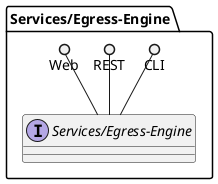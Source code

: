 @startuml

package "Services/Egress-Engine" {
    interface "Services/Egress-Engine" {

    }
    CLI ()-- "Services/Egress-Engine"
    REST ()-- "Services/Egress-Engine"
    Web ()-- "Services/Egress-Engine"

}


@enduml
